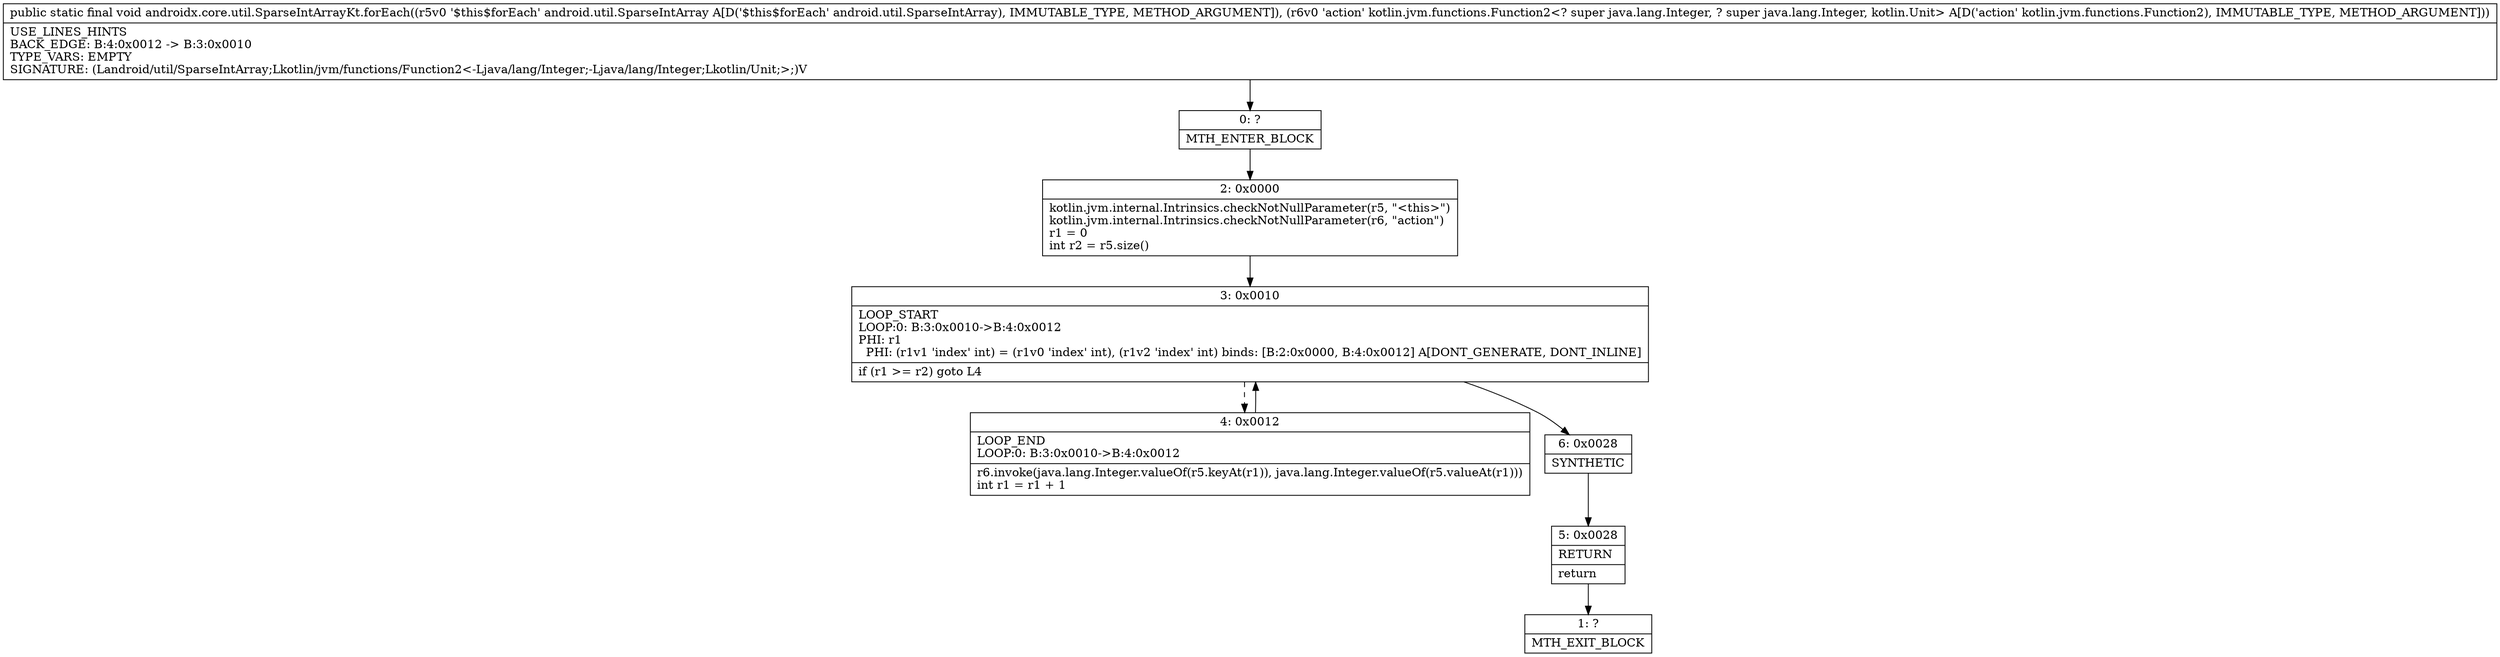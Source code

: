digraph "CFG forandroidx.core.util.SparseIntArrayKt.forEach(Landroid\/util\/SparseIntArray;Lkotlin\/jvm\/functions\/Function2;)V" {
Node_0 [shape=record,label="{0\:\ ?|MTH_ENTER_BLOCK\l}"];
Node_2 [shape=record,label="{2\:\ 0x0000|kotlin.jvm.internal.Intrinsics.checkNotNullParameter(r5, \"\<this\>\")\lkotlin.jvm.internal.Intrinsics.checkNotNullParameter(r6, \"action\")\lr1 = 0\lint r2 = r5.size()\l}"];
Node_3 [shape=record,label="{3\:\ 0x0010|LOOP_START\lLOOP:0: B:3:0x0010\-\>B:4:0x0012\lPHI: r1 \l  PHI: (r1v1 'index' int) = (r1v0 'index' int), (r1v2 'index' int) binds: [B:2:0x0000, B:4:0x0012] A[DONT_GENERATE, DONT_INLINE]\l|if (r1 \>= r2) goto L4\l}"];
Node_4 [shape=record,label="{4\:\ 0x0012|LOOP_END\lLOOP:0: B:3:0x0010\-\>B:4:0x0012\l|r6.invoke(java.lang.Integer.valueOf(r5.keyAt(r1)), java.lang.Integer.valueOf(r5.valueAt(r1)))\lint r1 = r1 + 1\l}"];
Node_6 [shape=record,label="{6\:\ 0x0028|SYNTHETIC\l}"];
Node_5 [shape=record,label="{5\:\ 0x0028|RETURN\l|return\l}"];
Node_1 [shape=record,label="{1\:\ ?|MTH_EXIT_BLOCK\l}"];
MethodNode[shape=record,label="{public static final void androidx.core.util.SparseIntArrayKt.forEach((r5v0 '$this$forEach' android.util.SparseIntArray A[D('$this$forEach' android.util.SparseIntArray), IMMUTABLE_TYPE, METHOD_ARGUMENT]), (r6v0 'action' kotlin.jvm.functions.Function2\<? super java.lang.Integer, ? super java.lang.Integer, kotlin.Unit\> A[D('action' kotlin.jvm.functions.Function2), IMMUTABLE_TYPE, METHOD_ARGUMENT]))  | USE_LINES_HINTS\lBACK_EDGE: B:4:0x0012 \-\> B:3:0x0010\lTYPE_VARS: EMPTY\lSIGNATURE: (Landroid\/util\/SparseIntArray;Lkotlin\/jvm\/functions\/Function2\<\-Ljava\/lang\/Integer;\-Ljava\/lang\/Integer;Lkotlin\/Unit;\>;)V\l}"];
MethodNode -> Node_0;Node_0 -> Node_2;
Node_2 -> Node_3;
Node_3 -> Node_4[style=dashed];
Node_3 -> Node_6;
Node_4 -> Node_3;
Node_6 -> Node_5;
Node_5 -> Node_1;
}

